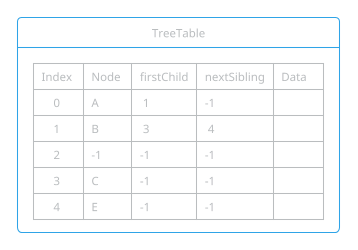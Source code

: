@startuml
top to bottom direction
!theme cerulean-outline
object TreeTable {
| Index  | Node  | firstChild | nextSibling | Data    |
|     0  | A     |  1         | -1          |         |
|     1  | B     |  3         |  4          |         |
|     2  | -1    | -1         | -1          |         |
|     3  | C     | -1         | -1          |         |
|     4  | E     | -1         | -1          |         |
}
@enduml
